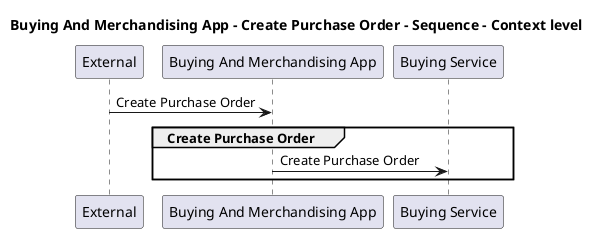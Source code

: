 @startuml

title Buying And Merchandising App - Create Purchase Order - Sequence - Context level

participant "External" as C4InterFlow.SoftwareSystems.ExternalSystem
participant "Buying And Merchandising App" as ECommercePlatform.SoftwareSystems.BuyingAndMerchandisingApp
participant "Buying Service" as ECommercePlatform.SoftwareSystems.BuyingService

C4InterFlow.SoftwareSystems.ExternalSystem -> ECommercePlatform.SoftwareSystems.BuyingAndMerchandisingApp : Create Purchase Order
group Create Purchase Order
ECommercePlatform.SoftwareSystems.BuyingAndMerchandisingApp -> ECommercePlatform.SoftwareSystems.BuyingService : Create Purchase Order
end


@enduml
